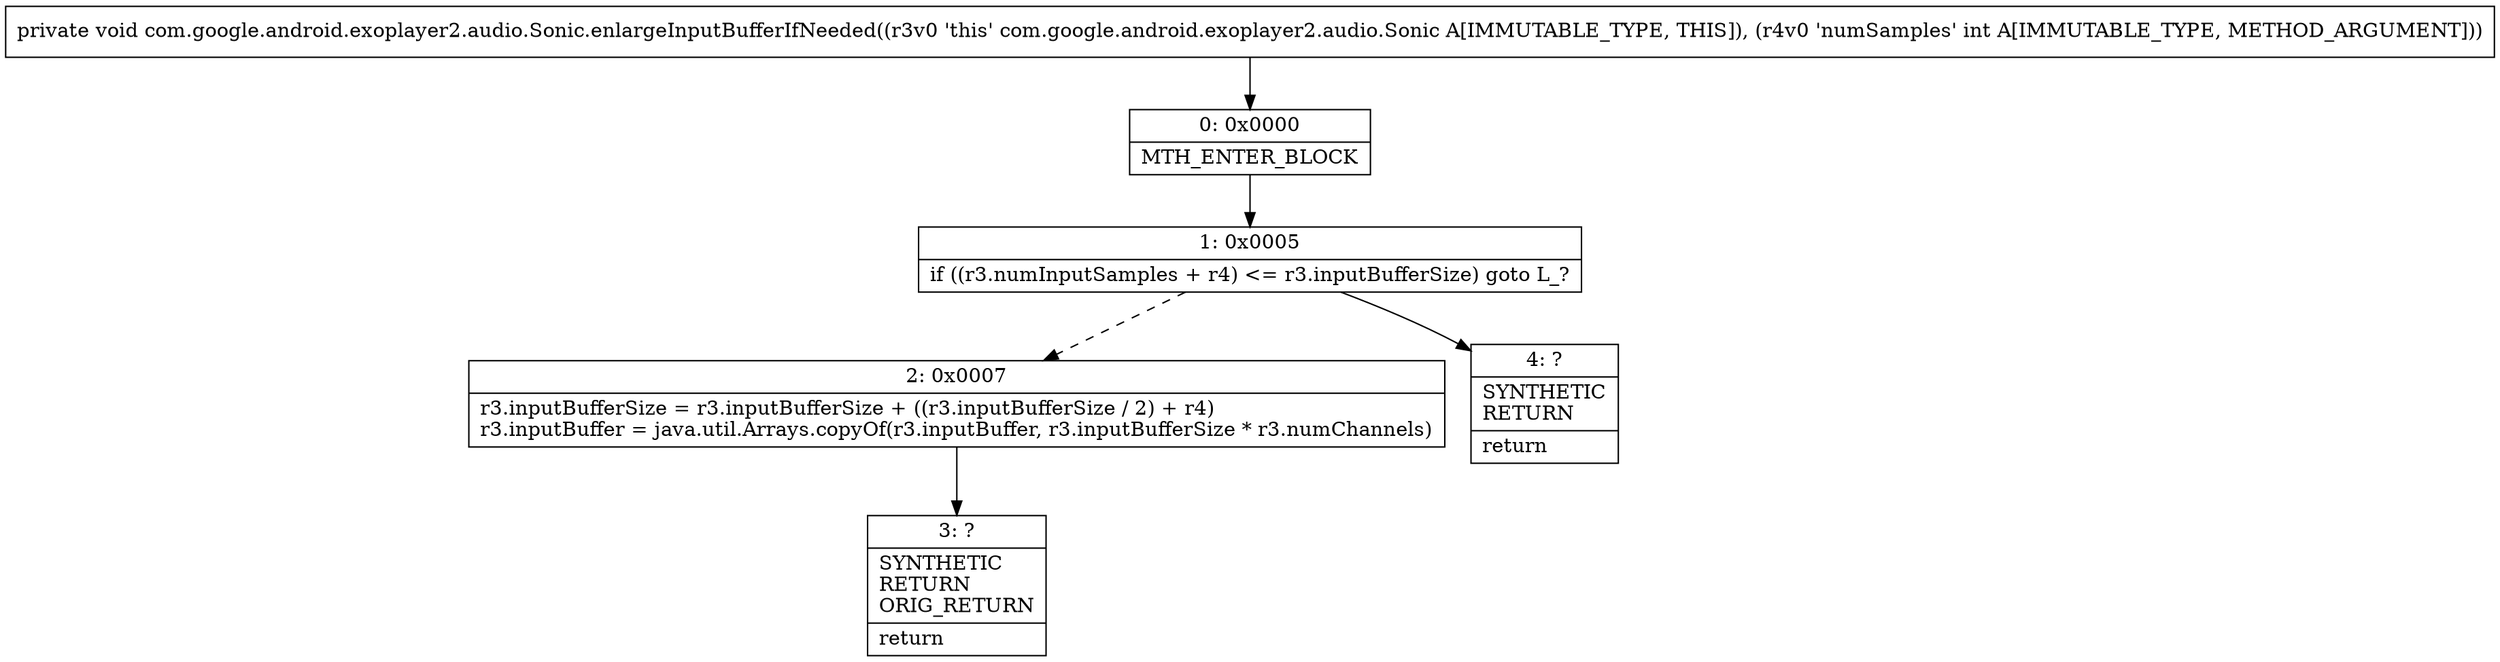 digraph "CFG forcom.google.android.exoplayer2.audio.Sonic.enlargeInputBufferIfNeeded(I)V" {
Node_0 [shape=record,label="{0\:\ 0x0000|MTH_ENTER_BLOCK\l}"];
Node_1 [shape=record,label="{1\:\ 0x0005|if ((r3.numInputSamples + r4) \<= r3.inputBufferSize) goto L_?\l}"];
Node_2 [shape=record,label="{2\:\ 0x0007|r3.inputBufferSize = r3.inputBufferSize + ((r3.inputBufferSize \/ 2) + r4)\lr3.inputBuffer = java.util.Arrays.copyOf(r3.inputBuffer, r3.inputBufferSize * r3.numChannels)\l}"];
Node_3 [shape=record,label="{3\:\ ?|SYNTHETIC\lRETURN\lORIG_RETURN\l|return\l}"];
Node_4 [shape=record,label="{4\:\ ?|SYNTHETIC\lRETURN\l|return\l}"];
MethodNode[shape=record,label="{private void com.google.android.exoplayer2.audio.Sonic.enlargeInputBufferIfNeeded((r3v0 'this' com.google.android.exoplayer2.audio.Sonic A[IMMUTABLE_TYPE, THIS]), (r4v0 'numSamples' int A[IMMUTABLE_TYPE, METHOD_ARGUMENT])) }"];
MethodNode -> Node_0;
Node_0 -> Node_1;
Node_1 -> Node_2[style=dashed];
Node_1 -> Node_4;
Node_2 -> Node_3;
}

